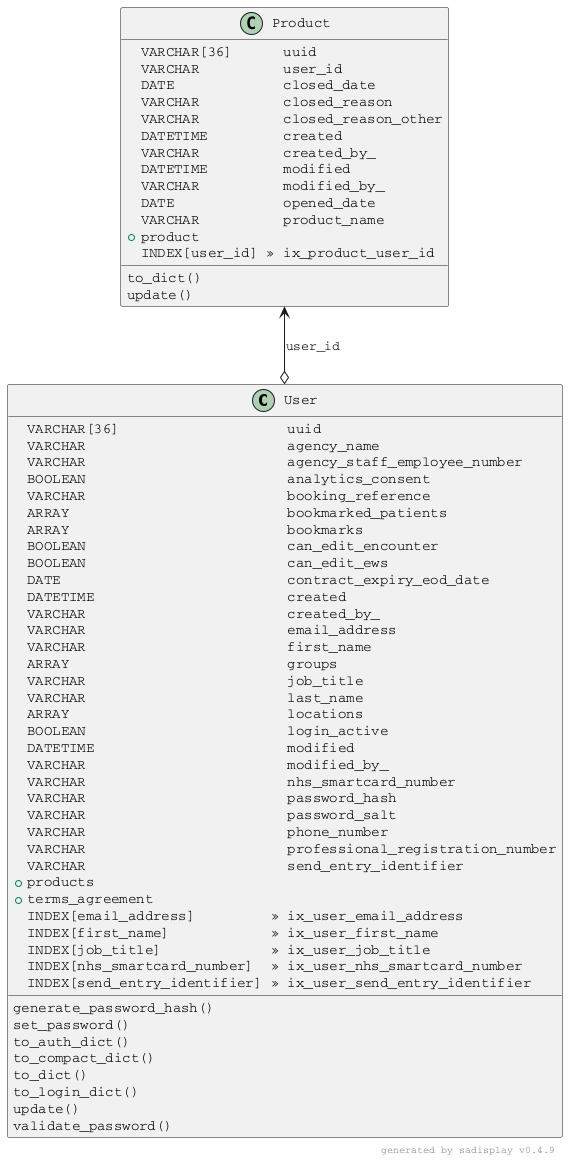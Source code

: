 @startuml

skinparam defaultFontName Courier

Class User {
    VARCHAR[36]                  ★ uuid                            
    VARCHAR                      ⚪ agency_name                     
    VARCHAR                      ⚪ agency_staff_employee_number    
    BOOLEAN                      ⚪ analytics_consent               
    VARCHAR                      ⚪ booking_reference               
    ARRAY                        ⚪ bookmarked_patients             
    ARRAY                        ⚪ bookmarks                       
    BOOLEAN                      ⚪ can_edit_encounter              
    BOOLEAN                      ⚪ can_edit_ews                    
    DATE                         ⚪ contract_expiry_eod_date        
    DATETIME                     ⚪ created                         
    VARCHAR                      ⚪ created_by_                     
    VARCHAR                      ⚪ email_address                   
    VARCHAR                      ⚪ first_name                      
    ARRAY                        ⚪ groups                          
    VARCHAR                      ⚪ job_title                       
    VARCHAR                      ⚪ last_name                       
    ARRAY                        ⚪ locations                       
    BOOLEAN                      ⚪ login_active                    
    DATETIME                     ⚪ modified                        
    VARCHAR                      ⚪ modified_by_                    
    VARCHAR                      ⚪ nhs_smartcard_number            
    VARCHAR                      ⚪ password_hash                   
    VARCHAR                      ⚪ password_salt                   
    VARCHAR                      ⚪ phone_number                    
    VARCHAR                      ⚪ professional_registration_number
    VARCHAR                      ⚪ send_entry_identifier           
    +                            products                          
    +                            terms_agreement                   
    generate_password_hash()                                       
    set_password()                                                 
    to_auth_dict()                                                 
    to_compact_dict()                                              
    to_dict()                                                      
    to_login_dict()                                                
    update()                                                       
    validate_password()                                            
    INDEX[email_address]         » ix_user_email_address           
    INDEX[first_name]            » ix_user_first_name              
    INDEX[job_title]             » ix_user_job_title               
    INDEX[nhs_smartcard_number]  » ix_user_nhs_smartcard_number    
    INDEX[send_entry_identifier] » ix_user_send_entry_identifier   
}

Class Product {
    VARCHAR[36]    ★ uuid               
    VARCHAR        ☆ user_id            
    DATE           ⚪ closed_date        
    VARCHAR        ⚪ closed_reason      
    VARCHAR        ⚪ closed_reason_other
    DATETIME       ⚪ created            
    VARCHAR        ⚪ created_by_        
    DATETIME       ⚪ modified           
    VARCHAR        ⚪ modified_by_       
    DATE           ⚪ opened_date        
    VARCHAR        ⚪ product_name       
    +              product              
    to_dict()                           
    update()                            
    INDEX[user_id] » ix_product_user_id 
}

Product <--o User: user_id

right footer generated by sadisplay v0.4.9

@enduml
